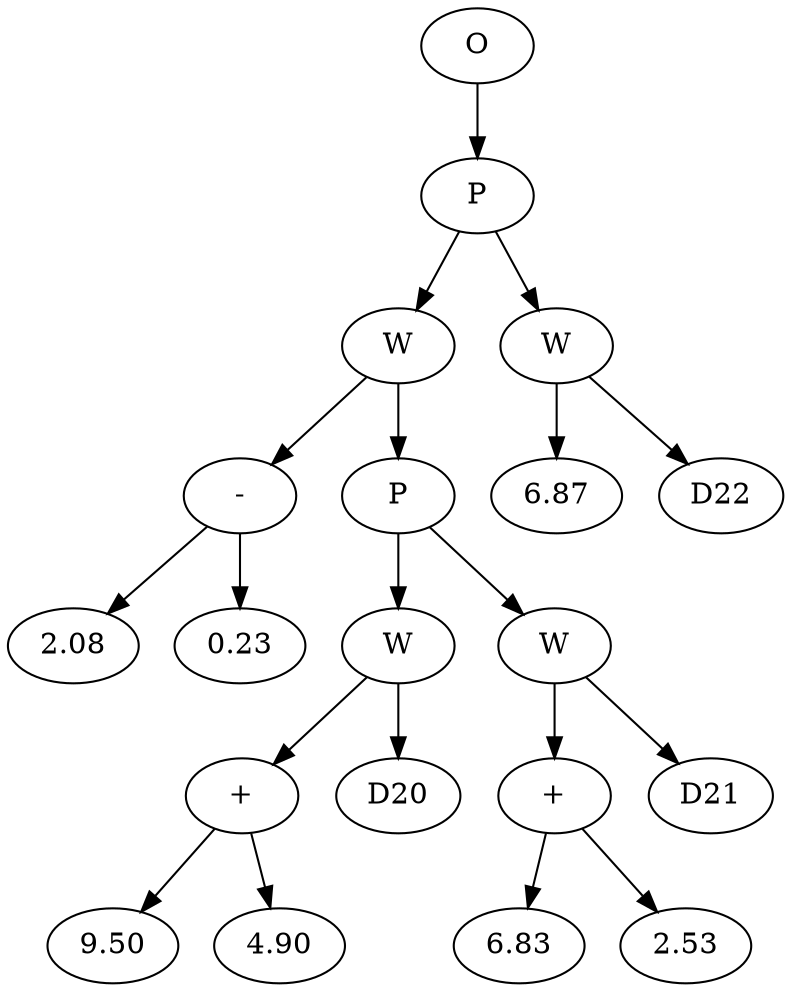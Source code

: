 // Tree
digraph {
	22755921 [label=O]
	22755922 [label=P]
	22755921 -> 22755922
	22755923 [label=W]
	22755922 -> 22755923
	22755924 [label="-"]
	22755923 -> 22755924
	22755925 [label=2.08]
	22755924 -> 22755925
	22755926 [label=0.23]
	22755924 -> 22755926
	22755927 [label=P]
	22755923 -> 22755927
	22755928 [label=W]
	22755927 -> 22755928
	22755929 [label="+"]
	22755928 -> 22755929
	22755930 [label=9.50]
	22755929 -> 22755930
	22755931 [label=4.90]
	22755929 -> 22755931
	22755932 [label=D20]
	22755928 -> 22755932
	22755933 [label=W]
	22755927 -> 22755933
	22755934 [label="+"]
	22755933 -> 22755934
	22755935 [label=6.83]
	22755934 -> 22755935
	22755936 [label=2.53]
	22755934 -> 22755936
	22755937 [label=D21]
	22755933 -> 22755937
	22755938 [label=W]
	22755922 -> 22755938
	22755939 [label=6.87]
	22755938 -> 22755939
	22755940 [label=D22]
	22755938 -> 22755940
}
